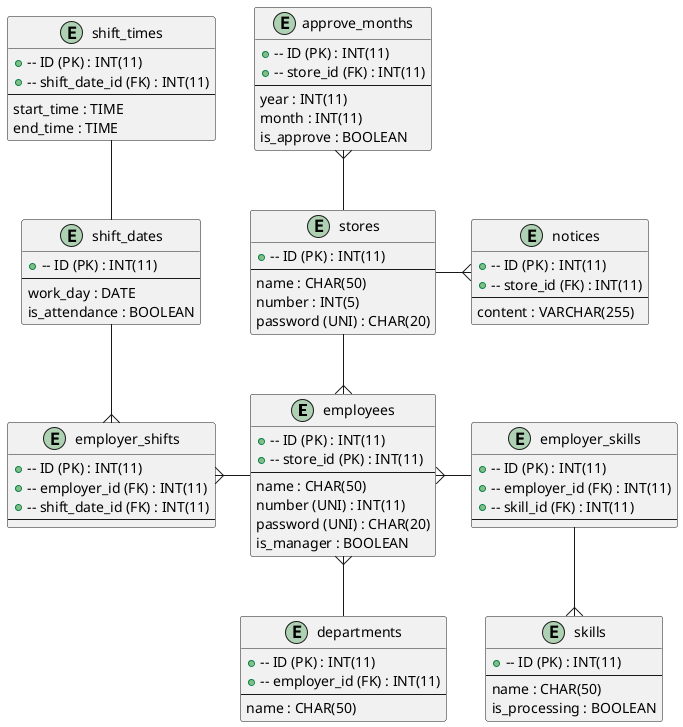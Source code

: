 @startuml ER

entity "employees" as employees {
  +-- ID (PK) : INT(11)
  +-- store_id (PK) : INT(11)
  --
  name : CHAR(50)
  number (UNI) : INT(11)
  password (UNI) : CHAR(20)
  is_manager : BOOLEAN
}

entity "shift_times" as shift_times {
  +-- ID (PK) : INT(11)
  +-- shift_date_id (FK) : INT(11)
  --
  start_time : TIME
  end_time : TIME
}

entity "shift_dates" as shift_dates {
  +-- ID (PK) : INT(11)
  --
  work_day : DATE
  is_attendance : BOOLEAN
}

entity "employer_shifts" as employer_shifts {
  +-- ID (PK) : INT(11)
  +-- employer_id (FK) : INT(11)
  +-- shift_date_id (FK) : INT(11)
  --
}

entity "approve_months" as approve_months {
  +-- ID (PK) : INT(11)
  +-- store_id (FK) : INT(11)
  --
  year : INT(11)
  month : INT(11)
  is_approve : BOOLEAN
}

entity "departments" as departments {
  +-- ID (PK) : INT(11)
  +-- employer_id (FK) : INT(11)
  --
  name : CHAR(50)
}

entity "skills" as skills {
  +-- ID (PK) : INT(11)
  --
  name : CHAR(50)
  is_processing : BOOLEAN
}

entity "employer_skills" as employer_skills {
  +-- ID (PK) : INT(11)
  +-- employer_id (FK) : INT(11)
  +-- skill_id (FK) : INT(11)
  --
}

entity "stores" as stores {
  +-- ID (PK) : INT(11)
  --
  name : CHAR(50)
  number : INT(5)
  password (UNI) : CHAR(20)
}

entity "notices" as notices {
  +-- ID (PK) : INT(11)
  +-- store_id (FK) : INT(11)
  --
  content : VARCHAR(255)
}
stores -r-{ notices
stores -d-{ employees
employees -l-{ employer_shifts
employer_shifts }-u- shift_dates
shift_times -- shift_dates
employer_skills -l-{ employees
employer_skills --{ skills
departments -u-{ employees
approve_months }-- stores

@enduml
